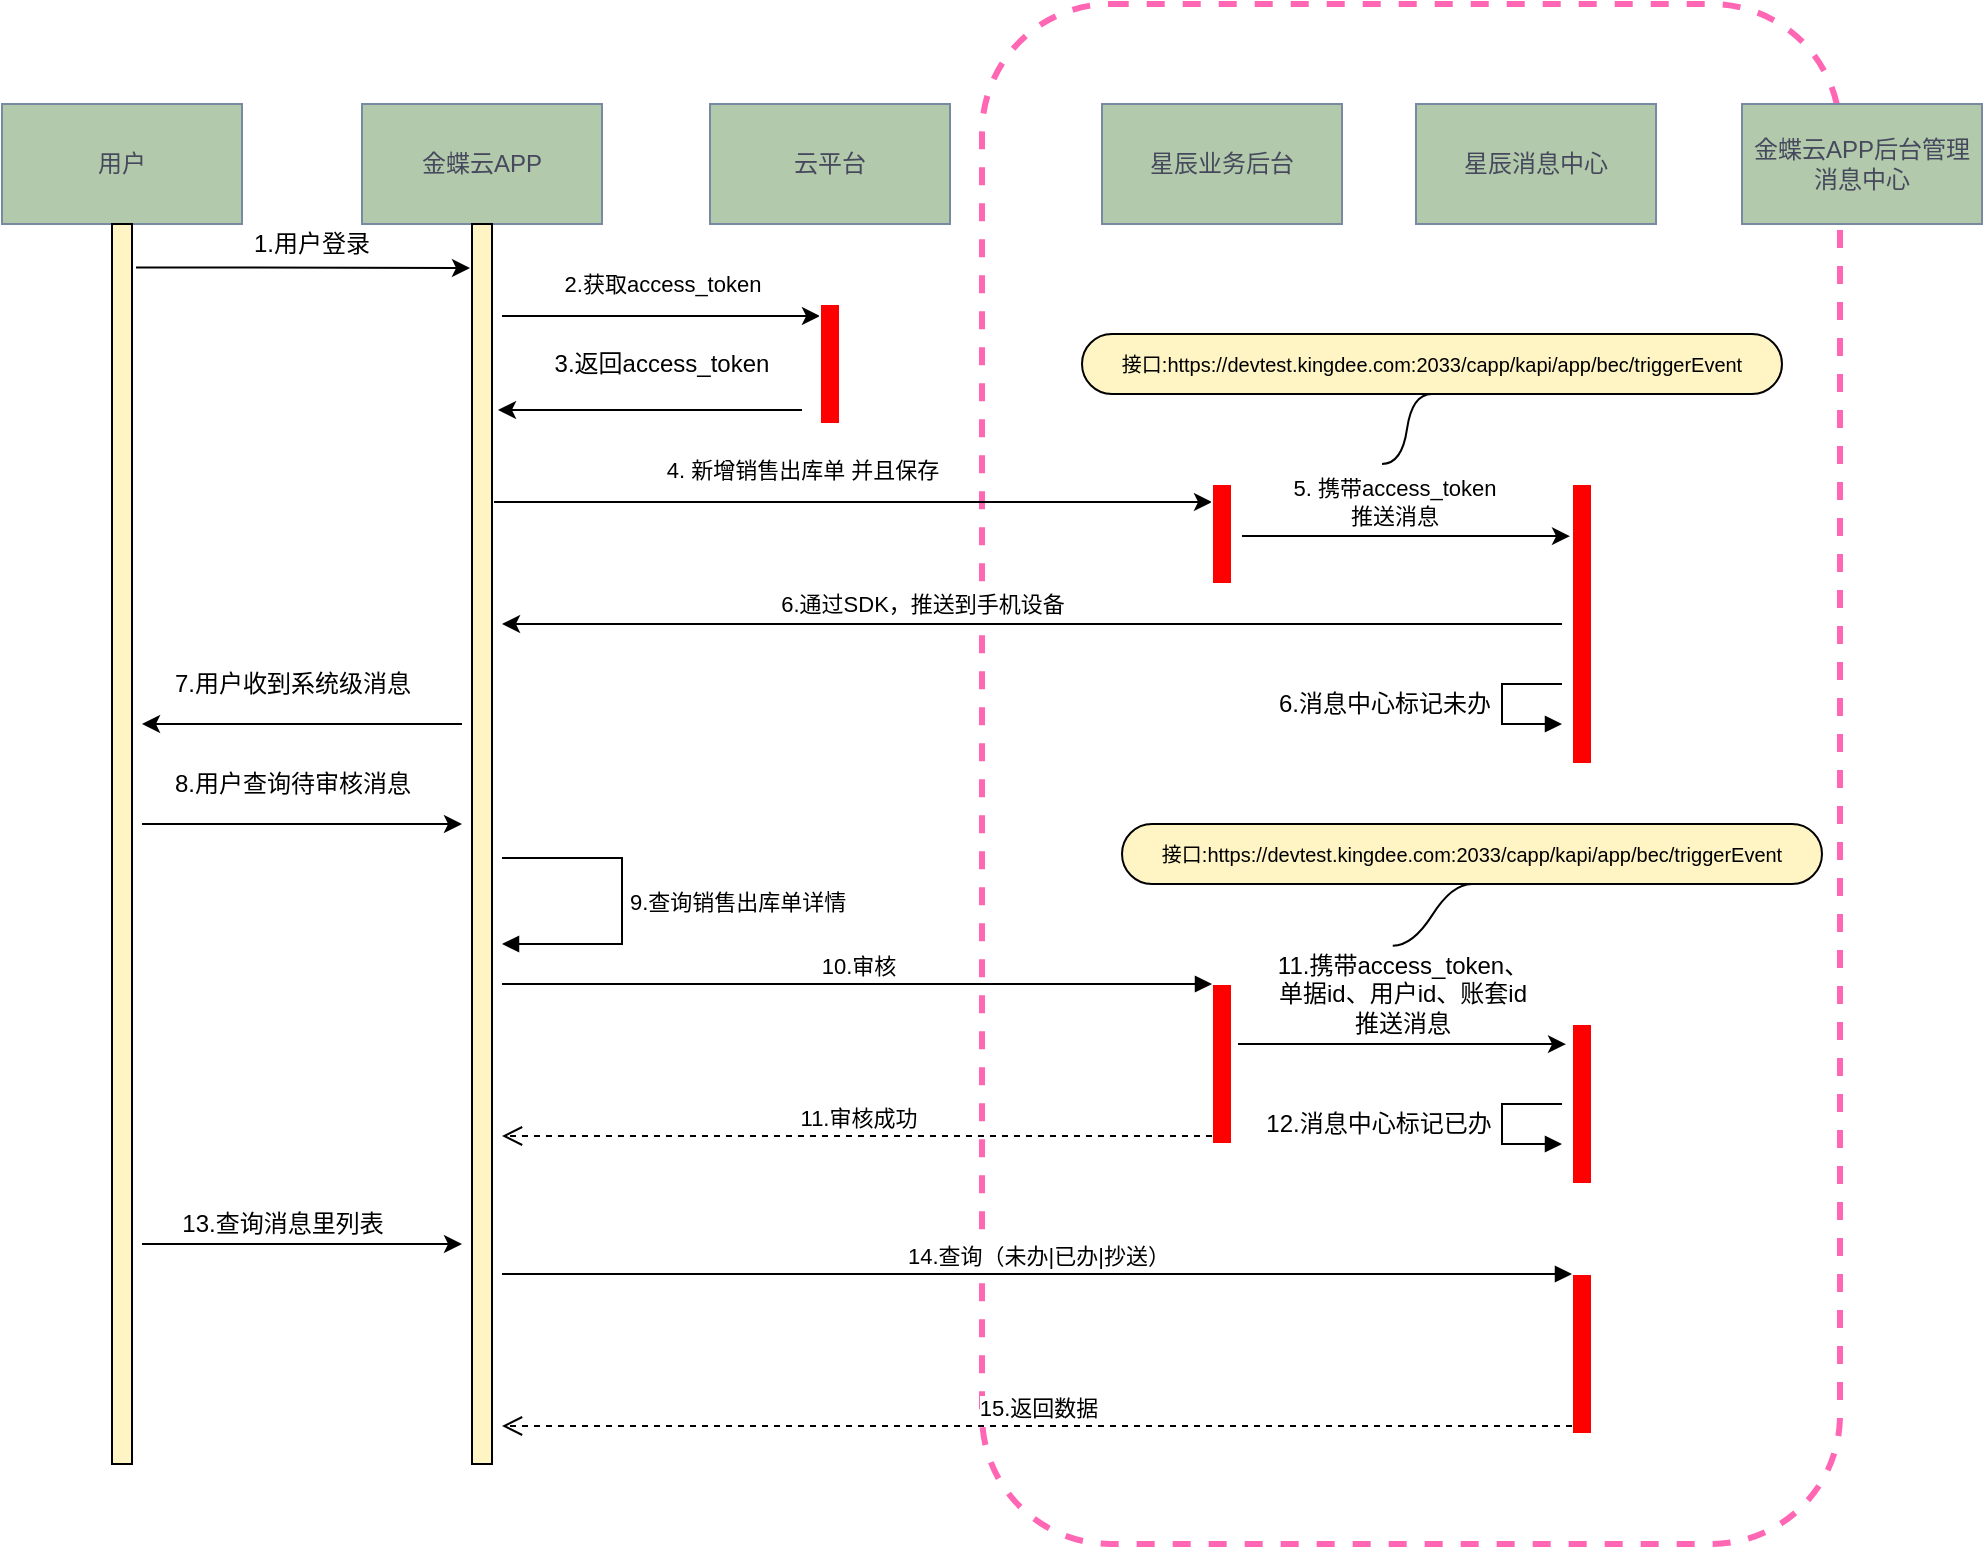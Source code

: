<mxfile version="20.6.2" type="github">
  <diagram id="_HqFRDxbVKVlbJKqddwO" name="Page-1">
    <mxGraphModel dx="1388" dy="1783" grid="1" gridSize="10" guides="1" tooltips="1" connect="1" arrows="1" fold="1" page="1" pageScale="1" pageWidth="827" pageHeight="1169" math="0" shadow="0">
      <root>
        <mxCell id="0" />
        <mxCell id="1" parent="0" />
        <mxCell id="gOMvf-8AE3hnGqFUwbad-110" value="" style="rounded=1;whiteSpace=wrap;html=1;fontSize=10;fontColor=#333333;dashed=1;shadow=0;gradientDirection=north;gradientColor=#FFFFFF;fillColor=none;strokeColor=#FF66B3;strokeWidth=3;" parent="1" vertex="1">
          <mxGeometry x="490" y="-50" width="429" height="770" as="geometry" />
        </mxCell>
        <mxCell id="gOMvf-8AE3hnGqFUwbad-3" value="用户" style="rounded=0;whiteSpace=wrap;html=1;fillColor=#B2C9AB;strokeColor=#788AA3;fontColor=#46495D;" parent="1" vertex="1">
          <mxGeometry width="120" height="60" as="geometry" />
        </mxCell>
        <mxCell id="gOMvf-8AE3hnGqFUwbad-4" value="金蝶云APP" style="rounded=0;whiteSpace=wrap;html=1;fillColor=#B2C9AB;strokeColor=#788AA3;fontColor=#46495D;" parent="1" vertex="1">
          <mxGeometry x="180" width="120" height="60" as="geometry" />
        </mxCell>
        <mxCell id="gOMvf-8AE3hnGqFUwbad-5" value="星辰业务后台" style="rounded=0;whiteSpace=wrap;html=1;fillColor=#B2C9AB;strokeColor=#788AA3;fontColor=#46495D;" parent="1" vertex="1">
          <mxGeometry x="550" width="120" height="60" as="geometry" />
        </mxCell>
        <mxCell id="gOMvf-8AE3hnGqFUwbad-23" value="云平台" style="rounded=0;whiteSpace=wrap;html=1;fillColor=#B2C9AB;strokeColor=#788AA3;fontColor=#46495D;" parent="1" vertex="1">
          <mxGeometry x="354" width="120" height="60" as="geometry" />
        </mxCell>
        <mxCell id="gOMvf-8AE3hnGqFUwbad-30" value="金蝶云APP后台管理消息中心" style="rounded=0;whiteSpace=wrap;html=1;fillColor=#B2C9AB;strokeColor=#788AA3;fontColor=#46495D;" parent="1" vertex="1">
          <mxGeometry x="870" width="120" height="60" as="geometry" />
        </mxCell>
        <mxCell id="gOMvf-8AE3hnGqFUwbad-36" value="" style="rounded=0;whiteSpace=wrap;html=1;fillColor=#FFF4C3;" parent="1" vertex="1">
          <mxGeometry x="55" y="60" width="10" height="620" as="geometry" />
        </mxCell>
        <mxCell id="gOMvf-8AE3hnGqFUwbad-37" value="" style="rounded=0;whiteSpace=wrap;html=1;fillColor=#FFF4C3;" parent="1" vertex="1">
          <mxGeometry x="235" y="60" width="10" height="620" as="geometry" />
        </mxCell>
        <mxCell id="gOMvf-8AE3hnGqFUwbad-38" value="" style="endArrow=classic;html=1;exitX=1.2;exitY=0.035;exitDx=0;exitDy=0;exitPerimeter=0;" parent="1" source="gOMvf-8AE3hnGqFUwbad-36" edge="1">
          <mxGeometry width="50" height="50" relative="1" as="geometry">
            <mxPoint x="70" y="130" as="sourcePoint" />
            <mxPoint x="234" y="82" as="targetPoint" />
          </mxGeometry>
        </mxCell>
        <mxCell id="gOMvf-8AE3hnGqFUwbad-39" value="1.用户登录" style="text;html=1;strokeColor=none;fillColor=none;align=center;verticalAlign=middle;whiteSpace=wrap;rounded=0;" parent="1" vertex="1">
          <mxGeometry x="120" y="60" width="70" height="20" as="geometry" />
        </mxCell>
        <mxCell id="gOMvf-8AE3hnGqFUwbad-40" value="" style="endArrow=classic;html=1;entryX=0;entryY=0;entryDx=0;entryDy=0;" parent="1" edge="1">
          <mxGeometry width="50" height="50" relative="1" as="geometry">
            <mxPoint x="250" y="106" as="sourcePoint" />
            <mxPoint x="409" y="106" as="targetPoint" />
          </mxGeometry>
        </mxCell>
        <mxCell id="gOMvf-8AE3hnGqFUwbad-50" value="2.获取access_token" style="edgeLabel;html=1;align=center;verticalAlign=middle;resizable=0;points=[];" parent="gOMvf-8AE3hnGqFUwbad-40" vertex="1" connectable="0">
          <mxGeometry x="0.157" y="-1" relative="1" as="geometry">
            <mxPoint x="-12" y="-17" as="offset" />
          </mxGeometry>
        </mxCell>
        <mxCell id="gOMvf-8AE3hnGqFUwbad-44" value="" style="endArrow=classic;html=1;" parent="1" edge="1">
          <mxGeometry width="50" height="50" relative="1" as="geometry">
            <mxPoint x="400" y="153" as="sourcePoint" />
            <mxPoint x="248" y="153" as="targetPoint" />
          </mxGeometry>
        </mxCell>
        <mxCell id="gOMvf-8AE3hnGqFUwbad-45" value="3.返回access_token" style="text;html=1;strokeColor=none;fillColor=none;align=center;verticalAlign=middle;whiteSpace=wrap;rounded=0;" parent="1" vertex="1">
          <mxGeometry x="270" y="120" width="120" height="20" as="geometry" />
        </mxCell>
        <mxCell id="gOMvf-8AE3hnGqFUwbad-53" value="" style="endArrow=classic;html=1;entryX=0;entryY=0;entryDx=0;entryDy=0;" parent="1" edge="1">
          <mxGeometry width="50" height="50" relative="1" as="geometry">
            <mxPoint x="246" y="199" as="sourcePoint" />
            <mxPoint x="605" y="199" as="targetPoint" />
          </mxGeometry>
        </mxCell>
        <mxCell id="gOMvf-8AE3hnGqFUwbad-54" value="4. 新增销售出库单 并且保存" style="edgeLabel;html=1;align=center;verticalAlign=middle;resizable=0;points=[];" parent="gOMvf-8AE3hnGqFUwbad-53" vertex="1" connectable="0">
          <mxGeometry x="0.157" y="-1" relative="1" as="geometry">
            <mxPoint x="-54" y="-17" as="offset" />
          </mxGeometry>
        </mxCell>
        <mxCell id="gOMvf-8AE3hnGqFUwbad-63" value="" style="endArrow=classic;html=1;entryX=-0.1;entryY=0.113;entryDx=0;entryDy=0;entryPerimeter=0;" parent="1" edge="1">
          <mxGeometry width="50" height="50" relative="1" as="geometry">
            <mxPoint x="620" y="216" as="sourcePoint" />
            <mxPoint x="784" y="216.063" as="targetPoint" />
          </mxGeometry>
        </mxCell>
        <mxCell id="gOMvf-8AE3hnGqFUwbad-64" value="5. 携带access_token&lt;br&gt;推送消息" style="edgeLabel;html=1;align=center;verticalAlign=middle;resizable=0;points=[];" parent="1" vertex="1" connectable="0">
          <mxGeometry x="700" y="199" as="geometry">
            <mxPoint x="-4" as="offset" />
          </mxGeometry>
        </mxCell>
        <mxCell id="gOMvf-8AE3hnGqFUwbad-65" value="" style="endArrow=classic;html=1;" parent="1" edge="1">
          <mxGeometry width="50" height="50" relative="1" as="geometry">
            <mxPoint x="780" y="260" as="sourcePoint" />
            <mxPoint x="250" y="260" as="targetPoint" />
          </mxGeometry>
        </mxCell>
        <mxCell id="gOMvf-8AE3hnGqFUwbad-66" value="6.通过SDK，推送到手机设备" style="edgeLabel;html=1;align=center;verticalAlign=middle;resizable=0;points=[];" parent="1" vertex="1" connectable="0">
          <mxGeometry x="460" y="250" as="geometry" />
        </mxCell>
        <mxCell id="gOMvf-8AE3hnGqFUwbad-69" value="" style="endArrow=classic;html=1;" parent="1" edge="1">
          <mxGeometry width="50" height="50" relative="1" as="geometry">
            <mxPoint x="230" y="310" as="sourcePoint" />
            <mxPoint x="70" y="310" as="targetPoint" />
          </mxGeometry>
        </mxCell>
        <mxCell id="gOMvf-8AE3hnGqFUwbad-72" value="7.用户收到系统级消息" style="text;html=1;align=center;verticalAlign=middle;resizable=0;points=[];autosize=1;strokeColor=none;" parent="1" vertex="1">
          <mxGeometry x="80" y="280" width="130" height="20" as="geometry" />
        </mxCell>
        <mxCell id="gOMvf-8AE3hnGqFUwbad-74" value="" style="endArrow=classic;html=1;" parent="1" edge="1">
          <mxGeometry width="50" height="50" relative="1" as="geometry">
            <mxPoint x="70" y="360" as="sourcePoint" />
            <mxPoint x="230" y="360" as="targetPoint" />
          </mxGeometry>
        </mxCell>
        <mxCell id="gOMvf-8AE3hnGqFUwbad-75" value="8.用户查询待审核消息" style="text;html=1;align=center;verticalAlign=middle;resizable=0;points=[];autosize=1;strokeColor=none;" parent="1" vertex="1">
          <mxGeometry x="80" y="330" width="130" height="20" as="geometry" />
        </mxCell>
        <mxCell id="gOMvf-8AE3hnGqFUwbad-84" value="9.查询销售出库单详情" style="edgeStyle=orthogonalEdgeStyle;html=1;align=left;spacingLeft=2;endArrow=block;rounded=0;" parent="1" edge="1">
          <mxGeometry relative="1" as="geometry">
            <mxPoint x="250" y="377" as="sourcePoint" />
            <Array as="points">
              <mxPoint x="310" y="377" />
              <mxPoint x="310" y="420" />
            </Array>
            <mxPoint x="250" y="420" as="targetPoint" />
          </mxGeometry>
        </mxCell>
        <mxCell id="gOMvf-8AE3hnGqFUwbad-86" value="" style="html=1;points=[];perimeter=orthogonalPerimeter;strokeColor=#FFFFFF;fillColor=#FF0000;" parent="1" vertex="1">
          <mxGeometry x="605" y="440" width="10" height="80" as="geometry" />
        </mxCell>
        <mxCell id="gOMvf-8AE3hnGqFUwbad-87" value="10.审核" style="html=1;verticalAlign=bottom;endArrow=block;entryX=0;entryY=0;" parent="1" target="gOMvf-8AE3hnGqFUwbad-86" edge="1">
          <mxGeometry relative="1" as="geometry">
            <mxPoint x="250" y="440" as="sourcePoint" />
          </mxGeometry>
        </mxCell>
        <mxCell id="gOMvf-8AE3hnGqFUwbad-88" value="11.审核成功" style="html=1;verticalAlign=bottom;endArrow=open;dashed=1;endSize=8;exitX=0;exitY=0.95;" parent="1" source="gOMvf-8AE3hnGqFUwbad-86" edge="1">
          <mxGeometry relative="1" as="geometry">
            <mxPoint x="250" y="516" as="targetPoint" />
          </mxGeometry>
        </mxCell>
        <mxCell id="gOMvf-8AE3hnGqFUwbad-89" value="" style="html=1;points=[];perimeter=orthogonalPerimeter;strokeColor=#FFFFFF;fillColor=#FF0000;" parent="1" vertex="1">
          <mxGeometry x="785" y="460" width="10" height="80" as="geometry" />
        </mxCell>
        <mxCell id="gOMvf-8AE3hnGqFUwbad-90" value="" style="endArrow=classic;html=1;entryX=-0.1;entryY=0.113;entryDx=0;entryDy=0;entryPerimeter=0;" parent="1" edge="1">
          <mxGeometry width="50" height="50" relative="1" as="geometry">
            <mxPoint x="618" y="470" as="sourcePoint" />
            <mxPoint x="782" y="470.063" as="targetPoint" />
          </mxGeometry>
        </mxCell>
        <mxCell id="gOMvf-8AE3hnGqFUwbad-91" value="11.携带access_token、&lt;br&gt;单据id、用户id、账套id&lt;br&gt;推送消息" style="text;html=1;align=center;verticalAlign=middle;resizable=0;points=[];autosize=1;strokeColor=none;" parent="1" vertex="1">
          <mxGeometry x="630" y="420" width="140" height="50" as="geometry" />
        </mxCell>
        <mxCell id="gOMvf-8AE3hnGqFUwbad-92" value="" style="edgeStyle=orthogonalEdgeStyle;html=1;align=left;spacingLeft=2;endArrow=block;rounded=0;" parent="1" edge="1">
          <mxGeometry relative="1" as="geometry">
            <mxPoint x="780" y="500" as="sourcePoint" />
            <Array as="points">
              <mxPoint x="750" y="500" />
              <mxPoint x="750" y="520" />
            </Array>
            <mxPoint x="780" y="520" as="targetPoint" />
          </mxGeometry>
        </mxCell>
        <mxCell id="gOMvf-8AE3hnGqFUwbad-93" value="12.消息中心标记已办" style="text;html=1;align=center;verticalAlign=middle;resizable=0;points=[];autosize=1;strokeColor=none;" parent="1" vertex="1">
          <mxGeometry x="623" y="500" width="130" height="20" as="geometry" />
        </mxCell>
        <mxCell id="gOMvf-8AE3hnGqFUwbad-94" value="" style="edgeStyle=orthogonalEdgeStyle;html=1;align=left;spacingLeft=2;endArrow=block;rounded=0;" parent="1" edge="1">
          <mxGeometry relative="1" as="geometry">
            <mxPoint x="780" y="290" as="sourcePoint" />
            <Array as="points">
              <mxPoint x="750" y="290" />
              <mxPoint x="750" y="310" />
            </Array>
            <mxPoint x="780" y="310" as="targetPoint" />
          </mxGeometry>
        </mxCell>
        <mxCell id="gOMvf-8AE3hnGqFUwbad-95" value="6.消息中心标记未办" style="text;html=1;align=center;verticalAlign=middle;resizable=0;points=[];autosize=1;strokeColor=none;" parent="1" vertex="1">
          <mxGeometry x="631" y="290" width="120" height="20" as="geometry" />
        </mxCell>
        <mxCell id="gOMvf-8AE3hnGqFUwbad-96" value="" style="html=1;points=[];perimeter=orthogonalPerimeter;strokeColor=#FFFFFF;fillColor=#FF0000;" parent="1" vertex="1">
          <mxGeometry x="785" y="190" width="10" height="140" as="geometry" />
        </mxCell>
        <mxCell id="gOMvf-8AE3hnGqFUwbad-97" value="" style="html=1;points=[];perimeter=orthogonalPerimeter;strokeColor=#FFFFFF;fillColor=#FF0000;" parent="1" vertex="1">
          <mxGeometry x="605" y="190" width="10" height="50" as="geometry" />
        </mxCell>
        <mxCell id="gOMvf-8AE3hnGqFUwbad-98" value="" style="html=1;points=[];perimeter=orthogonalPerimeter;strokeColor=#FFFFFF;fillColor=#FF0000;" parent="1" vertex="1">
          <mxGeometry x="409" y="100" width="10" height="60" as="geometry" />
        </mxCell>
        <mxCell id="gOMvf-8AE3hnGqFUwbad-100" value="" style="endArrow=classic;html=1;" parent="1" edge="1">
          <mxGeometry width="50" height="50" relative="1" as="geometry">
            <mxPoint x="70" y="570" as="sourcePoint" />
            <mxPoint x="230" y="570" as="targetPoint" />
          </mxGeometry>
        </mxCell>
        <mxCell id="gOMvf-8AE3hnGqFUwbad-101" value="13.查询消息里列表" style="text;html=1;align=center;verticalAlign=middle;resizable=0;points=[];autosize=1;strokeColor=none;" parent="1" vertex="1">
          <mxGeometry x="80" y="550" width="120" height="20" as="geometry" />
        </mxCell>
        <mxCell id="gOMvf-8AE3hnGqFUwbad-103" value="" style="html=1;points=[];perimeter=orthogonalPerimeter;strokeColor=#FFFFFF;fillColor=#FF0000;" parent="1" vertex="1">
          <mxGeometry x="785" y="585" width="10" height="80" as="geometry" />
        </mxCell>
        <mxCell id="gOMvf-8AE3hnGqFUwbad-104" value="14.查询（未办|已办|抄送）" style="html=1;verticalAlign=bottom;endArrow=block;entryX=0;entryY=0;" parent="1" target="gOMvf-8AE3hnGqFUwbad-103" edge="1">
          <mxGeometry relative="1" as="geometry">
            <mxPoint x="250" y="585" as="sourcePoint" />
          </mxGeometry>
        </mxCell>
        <mxCell id="gOMvf-8AE3hnGqFUwbad-105" value="15.返回数据" style="html=1;verticalAlign=bottom;endArrow=open;dashed=1;endSize=8;exitX=0;exitY=0.95;" parent="1" source="gOMvf-8AE3hnGqFUwbad-103" edge="1">
          <mxGeometry relative="1" as="geometry">
            <mxPoint x="250" y="661" as="targetPoint" />
          </mxGeometry>
        </mxCell>
        <mxCell id="gOMvf-8AE3hnGqFUwbad-106" value="接口:&lt;span lang=&quot;EN-US&quot; style=&quot;font-size: 10px;&quot;&gt;https://devtest.kingdee.com:2033/capp/kapi/app/bec/triggerEvent&lt;/span&gt;" style="whiteSpace=wrap;html=1;rounded=1;arcSize=50;align=center;verticalAlign=middle;strokeWidth=1;autosize=1;spacing=4;treeFolding=1;treeMoving=1;newEdgeStyle={&quot;edgeStyle&quot;:&quot;entityRelationEdgeStyle&quot;,&quot;startArrow&quot;:&quot;none&quot;,&quot;endArrow&quot;:&quot;none&quot;,&quot;segment&quot;:10,&quot;curved&quot;:1};fillColor=#FFF4C3;fontSize=10;" parent="1" vertex="1">
          <mxGeometry x="540" y="115" width="350" height="30" as="geometry" />
        </mxCell>
        <mxCell id="gOMvf-8AE3hnGqFUwbad-107" value="" style="edgeStyle=entityRelationEdgeStyle;startArrow=none;endArrow=none;segment=10;curved=1;entryX=0.5;entryY=1;entryDx=0;entryDy=0;" parent="1" target="gOMvf-8AE3hnGqFUwbad-106" edge="1">
          <mxGeometry relative="1" as="geometry">
            <mxPoint x="690" y="180" as="sourcePoint" />
          </mxGeometry>
        </mxCell>
        <mxCell id="gOMvf-8AE3hnGqFUwbad-108" value="接口:&lt;span lang=&quot;EN-US&quot; style=&quot;font-size: 10px;&quot;&gt;https://devtest.kingdee.com:2033/capp/kapi/app/bec/triggerEvent&lt;/span&gt;" style="whiteSpace=wrap;html=1;rounded=1;arcSize=50;align=center;verticalAlign=middle;strokeWidth=1;autosize=1;spacing=4;treeFolding=1;treeMoving=1;newEdgeStyle={&quot;edgeStyle&quot;:&quot;entityRelationEdgeStyle&quot;,&quot;startArrow&quot;:&quot;none&quot;,&quot;endArrow&quot;:&quot;none&quot;,&quot;segment&quot;:10,&quot;curved&quot;:1};fillColor=#FFF4C3;fontSize=10;" parent="1" vertex="1">
          <mxGeometry x="560" y="360" width="350" height="30" as="geometry" />
        </mxCell>
        <mxCell id="gOMvf-8AE3hnGqFUwbad-109" value="" style="edgeStyle=entityRelationEdgeStyle;startArrow=none;endArrow=none;segment=10;curved=1;entryX=0.5;entryY=1;entryDx=0;entryDy=0;exitX=0.467;exitY=0.017;exitDx=0;exitDy=0;exitPerimeter=0;" parent="1" source="gOMvf-8AE3hnGqFUwbad-91" target="gOMvf-8AE3hnGqFUwbad-108" edge="1">
          <mxGeometry relative="1" as="geometry">
            <mxPoint x="730" y="435" as="sourcePoint" />
            <mxPoint x="755" y="400" as="targetPoint" />
          </mxGeometry>
        </mxCell>
        <mxCell id="AIrc5cER0qf7u_csPJTF-1" value="星辰消息中心" style="rounded=0;whiteSpace=wrap;html=1;fillColor=#B2C9AB;strokeColor=#788AA3;fontColor=#46495D;" vertex="1" parent="1">
          <mxGeometry x="707" width="120" height="60" as="geometry" />
        </mxCell>
      </root>
    </mxGraphModel>
  </diagram>
</mxfile>
